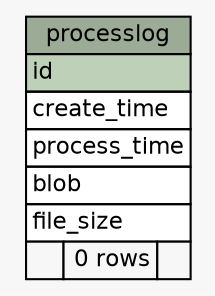 // dot 2.42.3 on Mac OS X 10.15.4
// SchemaSpy rev 590
digraph "processlog" {
  graph [
    rankdir="RL"
    bgcolor="#f7f7f7"
    nodesep="0.18"
    ranksep="0.46"
    fontname="Helvetica"
    fontsize="11"
  ];
  node [
    fontname="Helvetica"
    fontsize="11"
    shape="plaintext"
  ];
  edge [
    arrowsize="0.8"
  ];
  "processlog" [
    label=<
    <TABLE BORDER="0" CELLBORDER="1" CELLSPACING="0" BGCOLOR="#ffffff">
      <TR><TD COLSPAN="3" BGCOLOR="#9bab96" ALIGN="CENTER">processlog</TD></TR>
      <TR><TD PORT="id" COLSPAN="3" BGCOLOR="#bed1b8" ALIGN="LEFT">id</TD></TR>
      <TR><TD PORT="create_time" COLSPAN="3" ALIGN="LEFT">create_time</TD></TR>
      <TR><TD PORT="process_time" COLSPAN="3" ALIGN="LEFT">process_time</TD></TR>
      <TR><TD PORT="blob" COLSPAN="3" ALIGN="LEFT">blob</TD></TR>
      <TR><TD PORT="file_size" COLSPAN="3" ALIGN="LEFT">file_size</TD></TR>
      <TR><TD ALIGN="LEFT" BGCOLOR="#f7f7f7">  </TD><TD ALIGN="RIGHT" BGCOLOR="#f7f7f7">0 rows</TD><TD ALIGN="RIGHT" BGCOLOR="#f7f7f7">  </TD></TR>
    </TABLE>>
    URL="tables/processlog.html"
    tooltip="processlog"
  ];
}

